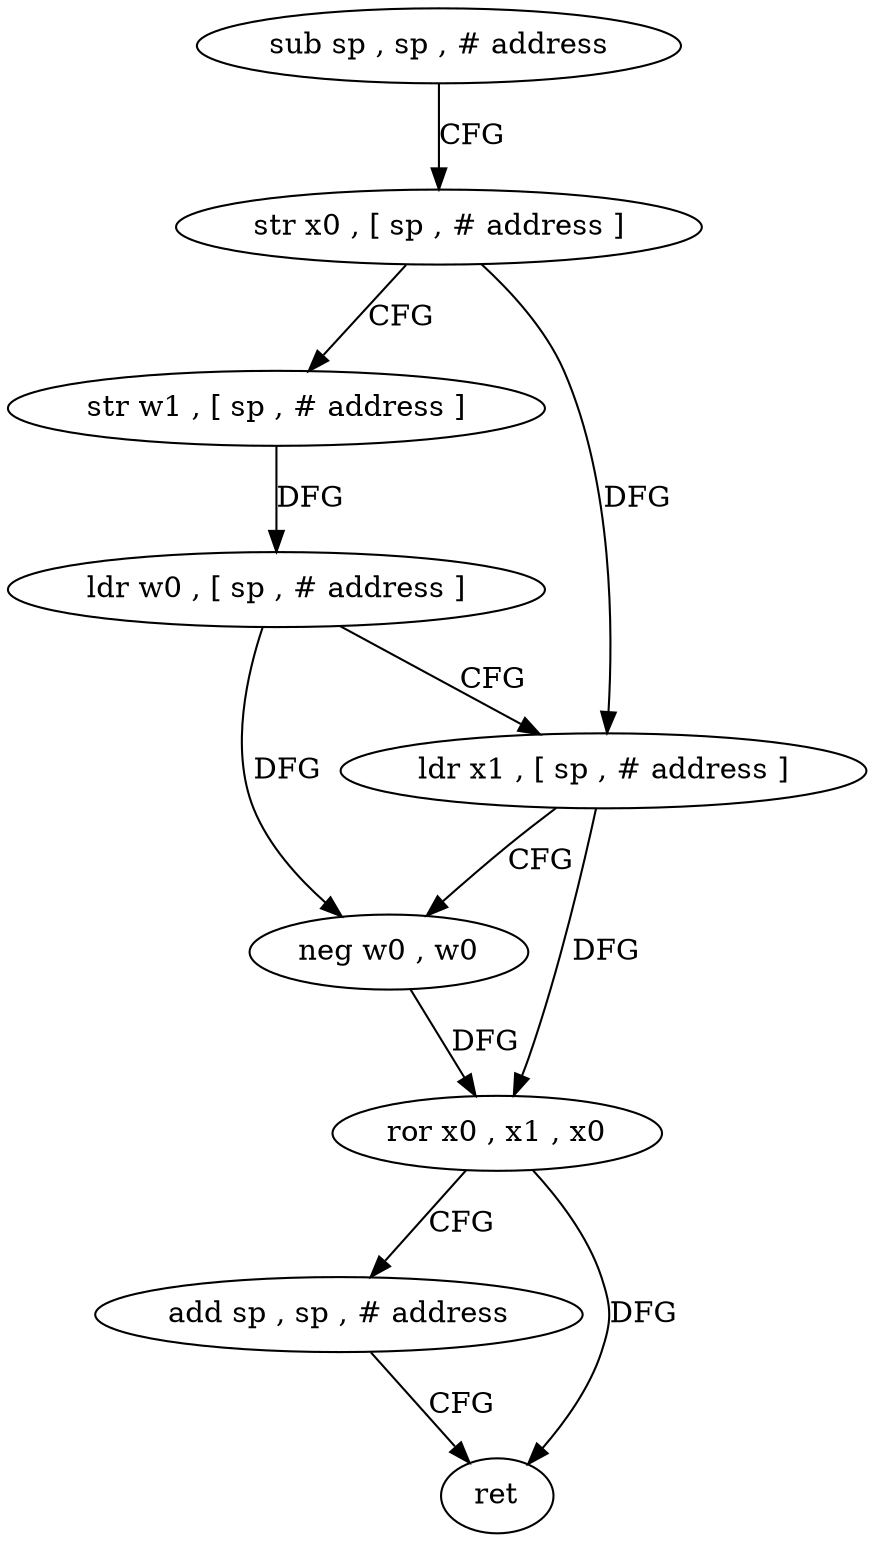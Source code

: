 digraph "func" {
"4519952" [label = "sub sp , sp , # address" ]
"4519956" [label = "str x0 , [ sp , # address ]" ]
"4519960" [label = "str w1 , [ sp , # address ]" ]
"4519964" [label = "ldr w0 , [ sp , # address ]" ]
"4519968" [label = "ldr x1 , [ sp , # address ]" ]
"4519972" [label = "neg w0 , w0" ]
"4519976" [label = "ror x0 , x1 , x0" ]
"4519980" [label = "add sp , sp , # address" ]
"4519984" [label = "ret" ]
"4519952" -> "4519956" [ label = "CFG" ]
"4519956" -> "4519960" [ label = "CFG" ]
"4519956" -> "4519968" [ label = "DFG" ]
"4519960" -> "4519964" [ label = "DFG" ]
"4519964" -> "4519968" [ label = "CFG" ]
"4519964" -> "4519972" [ label = "DFG" ]
"4519968" -> "4519972" [ label = "CFG" ]
"4519968" -> "4519976" [ label = "DFG" ]
"4519972" -> "4519976" [ label = "DFG" ]
"4519976" -> "4519980" [ label = "CFG" ]
"4519976" -> "4519984" [ label = "DFG" ]
"4519980" -> "4519984" [ label = "CFG" ]
}

